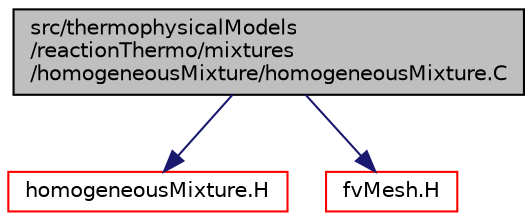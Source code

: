 digraph "src/thermophysicalModels/reactionThermo/mixtures/homogeneousMixture/homogeneousMixture.C"
{
  bgcolor="transparent";
  edge [fontname="Helvetica",fontsize="10",labelfontname="Helvetica",labelfontsize="10"];
  node [fontname="Helvetica",fontsize="10",shape=record];
  Node0 [label="src/thermophysicalModels\l/reactionThermo/mixtures\l/homogeneousMixture/homogeneousMixture.C",height=0.2,width=0.4,color="black", fillcolor="grey75", style="filled", fontcolor="black"];
  Node0 -> Node1 [color="midnightblue",fontsize="10",style="solid",fontname="Helvetica"];
  Node1 [label="homogeneousMixture.H",height=0.2,width=0.4,color="red",URL="$a16634.html"];
  Node0 -> Node190 [color="midnightblue",fontsize="10",style="solid",fontname="Helvetica"];
  Node190 [label="fvMesh.H",height=0.2,width=0.4,color="red",URL="$a03719.html"];
}
